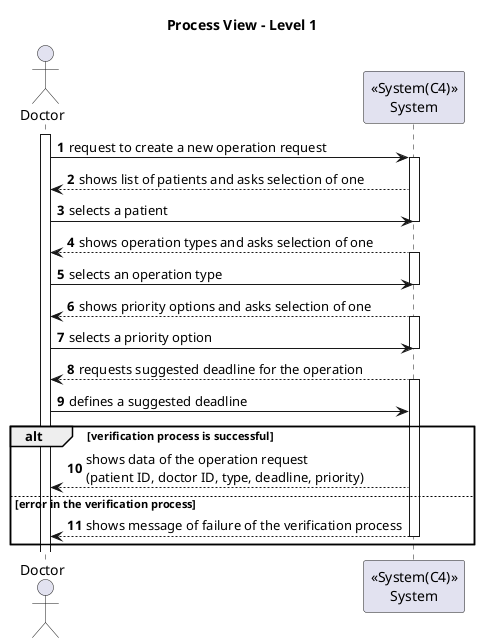 ﻿@startuml
'https://plantuml.com/sequence-diagram

autonumber
actor Doctor as doc
participant "<<System(C4)>>\nSystem" as sys
title Process View - Level 1



activate doc

doc -> sys: request to create a new operation request

activate sys

sys --> doc: shows list of patients and asks selection of one
doc -> sys: selects a patient

deactivate sys

sys --> doc: shows operation types and asks selection of one

activate sys


doc -> sys: selects an operation type
deactivate sys


sys --> doc: shows priority options and asks selection of one
activate sys

doc -> sys: selects a priority option

deactivate sys


sys --> doc: requests suggested deadline for the operation
activate sys

doc -> sys: defines a suggested deadline







alt verification process is successful

  sys --> doc: shows data of the operation request \n(patient ID, doctor ID, type, deadline, priority)


else error in the verification process

  sys --> doc: shows message of failure of the verification process

  deactivate sys

end

@enduml